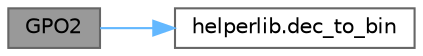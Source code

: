 digraph "GPO2"
{
 // LATEX_PDF_SIZE
  bgcolor="transparent";
  edge [fontname=Helvetica,fontsize=10,labelfontname=Helvetica,labelfontsize=10];
  node [fontname=Helvetica,fontsize=10,shape=box,height=0.2,width=0.4];
  rankdir="LR";
  Node1 [id="Node000001",label="GPO2",height=0.2,width=0.4,color="gray40", fillcolor="grey60", style="filled", fontcolor="black",tooltip=" "];
  Node1 -> Node2 [id="edge3_Node000001_Node000002",color="steelblue1",style="solid",tooltip=" "];
  Node2 [id="Node000002",label="helperlib.dec_to_bin",height=0.2,width=0.4,color="grey40", fillcolor="white", style="filled",URL="$d0/d09/namespacehelperlib.html#ac0d353b52829389169d73b9a9810f866",tooltip=" "];
}
